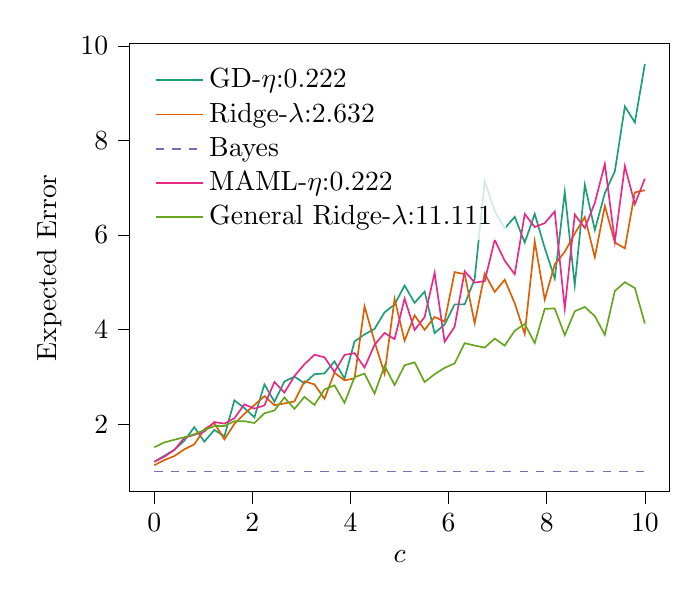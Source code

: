 % This file was created with tikzplotlib v0.10.1.
\begin{tikzpicture}

\definecolor{chocolate217952}{RGB}{217,95,2}
\definecolor{darkcyan27158119}{RGB}{27,158,119}
\definecolor{darkgray176}{RGB}{176,176,176}
\definecolor{deeppink23141138}{RGB}{231,41,138}
\definecolor{lightslategray117112179}{RGB}{117,112,179}
\definecolor{olivedrab10216630}{RGB}{102,166,30}

\begin{axis}[
legend cell align={left},
legend style={
  fill opacity=0.8,
  draw opacity=1,
  text opacity=1,
  at={(0.03,0.97)},
  anchor=north west,
  draw=none
},
tick align=outside,
tick pos=left,
x grid style={darkgray176},
xlabel={\(\displaystyle c\)},
xmin=-0.5, xmax=10.5,
xtick style={color=black},
y grid style={darkgray176},
ylabel={Expected Error},
ymin=0.569, ymax=10.047,
ytick style={color=black}
]
\addplot [semithick, darkcyan27158119]
table {%
0 1.206
0.204 1.333
0.408 1.458
0.612 1.653
0.816 1.938
1.02 1.632
1.224 1.88
1.429 1.746
1.633 2.505
1.837 2.342
2.041 2.146
2.245 2.843
2.449 2.475
2.653 2.905
2.857 3.006
3.061 2.866
3.265 3.058
3.469 3.074
3.673 3.329
3.878 2.965
4.082 3.751
4.286 3.899
4.49 4.016
4.694 4.366
4.898 4.531
5.102 4.933
5.306 4.566
5.51 4.805
5.714 3.927
5.918 4.107
6.122 4.534
6.327 4.535
6.531 5.071
6.735 7.139
6.939 6.503
7.143 6.139
7.347 6.385
7.551 5.839
7.755 6.446
7.959 5.727
8.163 5.08
8.367 6.912
8.571 4.94
8.776 7.06
8.98 6.105
9.184 6.885
9.388 7.346
9.592 8.718
9.796 8.38
10 9.616
};
\addlegendentry{GD-$\eta$:0.222}
\addplot [semithick, chocolate217952]
table {%
0 1.134
0.204 1.242
0.408 1.327
0.612 1.469
0.816 1.576
1.02 1.893
1.224 2.027
1.429 1.68
1.633 2.008
1.837 2.219
2.041 2.405
2.245 2.594
2.449 2.403
2.653 2.439
2.857 2.482
3.061 2.907
3.265 2.842
3.469 2.538
3.673 3.092
3.878 2.927
4.082 2.969
4.286 4.491
4.49 3.748
4.694 3.064
4.898 4.648
5.102 3.767
5.306 4.303
5.51 3.995
5.714 4.266
5.918 4.172
6.122 5.216
6.327 5.171
6.531 4.135
6.735 5.184
6.939 4.797
7.143 5.055
7.347 4.559
7.551 3.908
7.755 5.864
7.959 4.637
8.163 5.38
8.367 5.645
8.571 6.031
8.776 6.38
8.98 5.531
9.184 6.614
9.388 5.842
9.592 5.718
9.796 6.901
10 6.946
};
\addlegendentry{Ridge-$\lambda$:2.632}
\addplot [semithick, lightslategray117112179, dashed]
table {%
0 1.0
0.204 1.0
0.408 1.0
0.612 1.0
0.816 1.0
1.02 1.0
1.224 1.0
1.429 1.0
1.633 1.0
1.837 1.0
2.041 1.0
2.245 1.0
2.449 1.0
2.653 1.0
2.857 1.0
3.061 1.0
3.265 1.0
3.469 1.0
3.673 1.0
3.878 1.0
4.082 1.0
4.286 1.0
4.49 1.0
4.694 1.0
4.898 1.0
5.102 1.0
5.306 1.0
5.51 1.0
5.714 1.0
5.918 1.0
6.122 1.0
6.327 1.0
6.531 1.0
6.735 1.0
6.939 1.0
7.143 1.0
7.347 1.0
7.551 1.0
7.755 1.0
7.959 1.0
8.163 1.0
8.367 1.0
8.571 1.0
8.776 1.0
8.98 1.0
9.184 1.0
9.388 1.0
9.592 1.0
9.796 1.0
10 1.0
};
\addlegendentry{Bayes}
\addplot [semithick, deeppink23141138]
table {%
0 1.206
0.204 1.313
0.408 1.455
0.612 1.711
0.816 1.777
1.02 1.845
1.224 2.046
1.429 2.014
1.633 2.126
1.837 2.421
2.041 2.33
2.245 2.397
2.449 2.894
2.653 2.668
2.857 3.02
3.061 3.268
3.265 3.468
3.469 3.417
3.673 3.104
3.878 3.466
4.082 3.503
4.286 3.198
4.49 3.68
4.694 3.93
4.898 3.799
5.102 4.656
5.306 3.993
5.51 4.265
5.714 5.2
5.918 3.744
6.122 4.061
6.327 5.236
6.531 4.994
6.735 5.025
6.939 5.897
7.143 5.457
7.347 5.17
7.551 6.445
7.755 6.168
7.959 6.251
8.163 6.499
8.367 4.445
8.571 6.434
8.776 6.147
8.98 6.679
9.184 7.503
9.388 5.862
9.592 7.458
9.796 6.652
10 7.193
};
\addlegendentry{MAML-$\eta$:0.222}
\addplot [semithick, olivedrab10216630]
table {%
0 1.513
0.204 1.616
0.408 1.671
0.612 1.724
0.816 1.789
1.02 1.877
1.224 1.961
1.429 1.963
1.633 2.063
1.837 2.065
2.041 2.026
2.245 2.232
2.449 2.291
2.653 2.566
2.857 2.324
3.061 2.579
3.265 2.408
3.469 2.735
3.673 2.823
3.878 2.453
4.082 2.995
4.286 3.07
4.49 2.648
4.694 3.236
4.898 2.829
5.102 3.246
5.306 3.309
5.51 2.891
5.714 3.058
5.918 3.192
6.122 3.286
6.327 3.714
6.531 3.663
6.735 3.62
6.939 3.811
7.143 3.662
7.347 3.976
7.551 4.121
7.755 3.715
7.959 4.44
8.163 4.447
8.367 3.883
8.571 4.388
8.776 4.48
8.98 4.285
9.184 3.89
9.388 4.817
9.592 5.003
9.796 4.879
10 4.129
};
\addlegendentry{General Ridge-$\lambda$:11.111}
\end{axis}

\end{tikzpicture}

